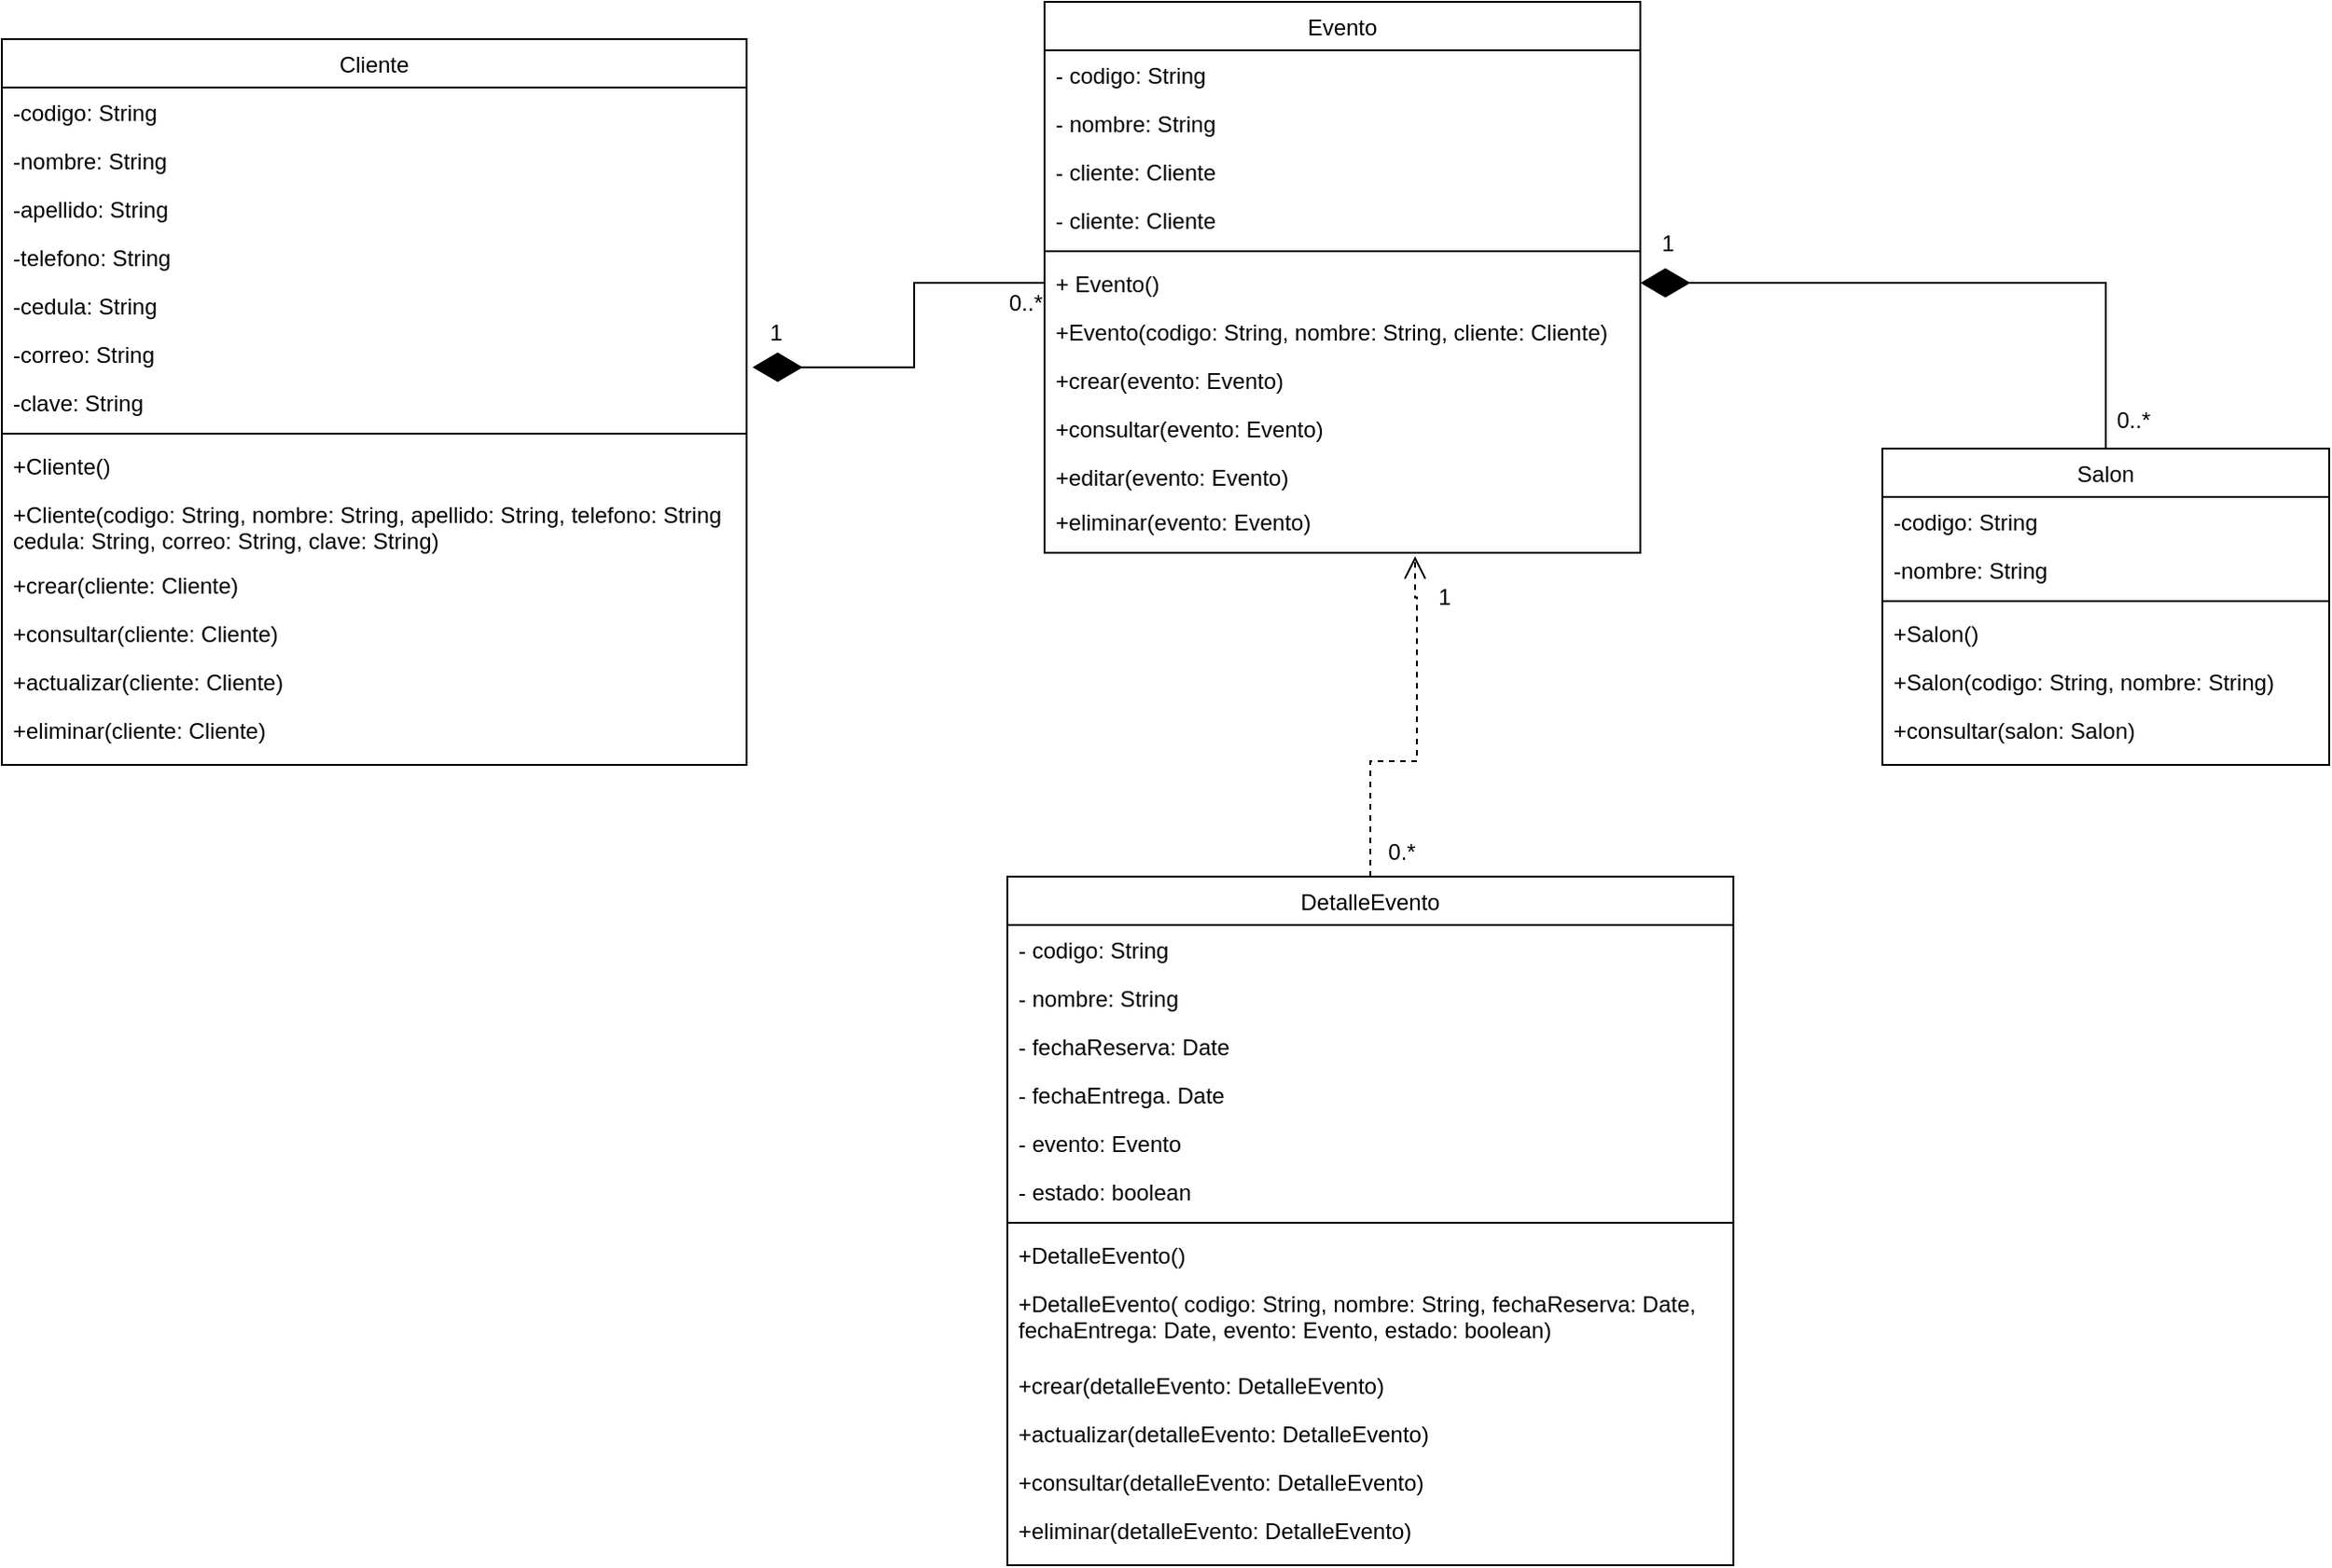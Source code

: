<mxfile version="20.5.3" type="device"><diagram id="C5RBs43oDa-KdzZeNtuy" name="Page-1"><mxGraphModel dx="1550" dy="368" grid="1" gridSize="10" guides="1" tooltips="1" connect="1" arrows="1" fold="1" page="1" pageScale="1" pageWidth="827" pageHeight="1169" math="0" shadow="0"><root><mxCell id="WIyWlLk6GJQsqaUBKTNV-0"/><mxCell id="WIyWlLk6GJQsqaUBKTNV-1" parent="WIyWlLk6GJQsqaUBKTNV-0"/><mxCell id="zkfFHV4jXpPFQw0GAbJ--0" value="Cliente" style="swimlane;fontStyle=0;align=center;verticalAlign=top;childLayout=stackLayout;horizontal=1;startSize=26;horizontalStack=0;resizeParent=1;resizeLast=0;collapsible=1;marginBottom=0;rounded=0;shadow=0;strokeWidth=1;" parent="WIyWlLk6GJQsqaUBKTNV-1" vertex="1"><mxGeometry x="-390" y="80" width="400" height="390" as="geometry"><mxRectangle x="230" y="140" width="160" height="26" as="alternateBounds"/></mxGeometry></mxCell><mxCell id="zkfFHV4jXpPFQw0GAbJ--1" value="-codigo: String" style="text;align=left;verticalAlign=top;spacingLeft=4;spacingRight=4;overflow=hidden;rotatable=0;points=[[0,0.5],[1,0.5]];portConstraint=eastwest;" parent="zkfFHV4jXpPFQw0GAbJ--0" vertex="1"><mxGeometry y="26" width="400" height="26" as="geometry"/></mxCell><mxCell id="B0DsCBgrkxWUqZkvtKvi-7" value="-nombre: String" style="text;align=left;verticalAlign=top;spacingLeft=4;spacingRight=4;overflow=hidden;rotatable=0;points=[[0,0.5],[1,0.5]];portConstraint=eastwest;rounded=0;shadow=0;html=0;" vertex="1" parent="zkfFHV4jXpPFQw0GAbJ--0"><mxGeometry y="52" width="400" height="26" as="geometry"/></mxCell><mxCell id="B0DsCBgrkxWUqZkvtKvi-8" value="-apellido: String" style="text;align=left;verticalAlign=top;spacingLeft=4;spacingRight=4;overflow=hidden;rotatable=0;points=[[0,0.5],[1,0.5]];portConstraint=eastwest;rounded=0;shadow=0;html=0;" vertex="1" parent="zkfFHV4jXpPFQw0GAbJ--0"><mxGeometry y="78" width="400" height="26" as="geometry"/></mxCell><mxCell id="zkfFHV4jXpPFQw0GAbJ--2" value="-telefono: String" style="text;align=left;verticalAlign=top;spacingLeft=4;spacingRight=4;overflow=hidden;rotatable=0;points=[[0,0.5],[1,0.5]];portConstraint=eastwest;rounded=0;shadow=0;html=0;" parent="zkfFHV4jXpPFQw0GAbJ--0" vertex="1"><mxGeometry y="104" width="400" height="26" as="geometry"/></mxCell><mxCell id="B0DsCBgrkxWUqZkvtKvi-13" value="-cedula: String" style="text;align=left;verticalAlign=top;spacingLeft=4;spacingRight=4;overflow=hidden;rotatable=0;points=[[0,0.5],[1,0.5]];portConstraint=eastwest;rounded=0;shadow=0;html=0;" vertex="1" parent="zkfFHV4jXpPFQw0GAbJ--0"><mxGeometry y="130" width="400" height="26" as="geometry"/></mxCell><mxCell id="zkfFHV4jXpPFQw0GAbJ--3" value="-correo: String" style="text;align=left;verticalAlign=top;spacingLeft=4;spacingRight=4;overflow=hidden;rotatable=0;points=[[0,0.5],[1,0.5]];portConstraint=eastwest;rounded=0;shadow=0;html=0;" parent="zkfFHV4jXpPFQw0GAbJ--0" vertex="1"><mxGeometry y="156" width="400" height="26" as="geometry"/></mxCell><mxCell id="B0DsCBgrkxWUqZkvtKvi-6" value="-clave: String" style="text;align=left;verticalAlign=top;spacingLeft=4;spacingRight=4;overflow=hidden;rotatable=0;points=[[0,0.5],[1,0.5]];portConstraint=eastwest;rounded=0;shadow=0;html=0;" vertex="1" parent="zkfFHV4jXpPFQw0GAbJ--0"><mxGeometry y="182" width="400" height="26" as="geometry"/></mxCell><mxCell id="zkfFHV4jXpPFQw0GAbJ--4" value="" style="line;html=1;strokeWidth=1;align=left;verticalAlign=middle;spacingTop=-1;spacingLeft=3;spacingRight=3;rotatable=0;labelPosition=right;points=[];portConstraint=eastwest;" parent="zkfFHV4jXpPFQw0GAbJ--0" vertex="1"><mxGeometry y="208" width="400" height="8" as="geometry"/></mxCell><mxCell id="zkfFHV4jXpPFQw0GAbJ--5" value="+Cliente()" style="text;align=left;verticalAlign=top;spacingLeft=4;spacingRight=4;overflow=hidden;rotatable=0;points=[[0,0.5],[1,0.5]];portConstraint=eastwest;" parent="zkfFHV4jXpPFQw0GAbJ--0" vertex="1"><mxGeometry y="216" width="400" height="26" as="geometry"/></mxCell><mxCell id="B0DsCBgrkxWUqZkvtKvi-9" value="+Cliente(codigo: String, nombre: String, apellido: String, telefono: String&#10;cedula: String, correo: String, clave: String)" style="text;align=left;verticalAlign=top;spacingLeft=4;spacingRight=4;overflow=hidden;rotatable=0;points=[[0,0.5],[1,0.5]];portConstraint=eastwest;" vertex="1" parent="zkfFHV4jXpPFQw0GAbJ--0"><mxGeometry y="242" width="400" height="38" as="geometry"/></mxCell><mxCell id="B0DsCBgrkxWUqZkvtKvi-11" value="+crear(cliente: Cliente)" style="text;align=left;verticalAlign=top;spacingLeft=4;spacingRight=4;overflow=hidden;rotatable=0;points=[[0,0.5],[1,0.5]];portConstraint=eastwest;" vertex="1" parent="zkfFHV4jXpPFQw0GAbJ--0"><mxGeometry y="280" width="400" height="26" as="geometry"/></mxCell><mxCell id="B0DsCBgrkxWUqZkvtKvi-12" value="+consultar(cliente: Cliente)" style="text;align=left;verticalAlign=top;spacingLeft=4;spacingRight=4;overflow=hidden;rotatable=0;points=[[0,0.5],[1,0.5]];portConstraint=eastwest;" vertex="1" parent="zkfFHV4jXpPFQw0GAbJ--0"><mxGeometry y="306" width="400" height="26" as="geometry"/></mxCell><mxCell id="B0DsCBgrkxWUqZkvtKvi-25" value="+actualizar(cliente: Cliente)" style="text;align=left;verticalAlign=top;spacingLeft=4;spacingRight=4;overflow=hidden;rotatable=0;points=[[0,0.5],[1,0.5]];portConstraint=eastwest;" vertex="1" parent="zkfFHV4jXpPFQw0GAbJ--0"><mxGeometry y="332" width="400" height="26" as="geometry"/></mxCell><mxCell id="B0DsCBgrkxWUqZkvtKvi-26" value="+eliminar(cliente: Cliente)" style="text;align=left;verticalAlign=top;spacingLeft=4;spacingRight=4;overflow=hidden;rotatable=0;points=[[0,0.5],[1,0.5]];portConstraint=eastwest;" vertex="1" parent="zkfFHV4jXpPFQw0GAbJ--0"><mxGeometry y="358" width="400" height="26" as="geometry"/></mxCell><mxCell id="zkfFHV4jXpPFQw0GAbJ--17" value="Evento" style="swimlane;fontStyle=0;align=center;verticalAlign=top;childLayout=stackLayout;horizontal=1;startSize=26;horizontalStack=0;resizeParent=1;resizeLast=0;collapsible=1;marginBottom=0;rounded=0;shadow=0;strokeWidth=1;" parent="WIyWlLk6GJQsqaUBKTNV-1" vertex="1"><mxGeometry x="170" y="60" width="320" height="296" as="geometry"><mxRectangle x="550" y="140" width="160" height="26" as="alternateBounds"/></mxGeometry></mxCell><mxCell id="zkfFHV4jXpPFQw0GAbJ--18" value="- codigo: String" style="text;align=left;verticalAlign=top;spacingLeft=4;spacingRight=4;overflow=hidden;rotatable=0;points=[[0,0.5],[1,0.5]];portConstraint=eastwest;" parent="zkfFHV4jXpPFQw0GAbJ--17" vertex="1"><mxGeometry y="26" width="320" height="26" as="geometry"/></mxCell><mxCell id="zkfFHV4jXpPFQw0GAbJ--19" value="- nombre: String" style="text;align=left;verticalAlign=top;spacingLeft=4;spacingRight=4;overflow=hidden;rotatable=0;points=[[0,0.5],[1,0.5]];portConstraint=eastwest;rounded=0;shadow=0;html=0;" parent="zkfFHV4jXpPFQw0GAbJ--17" vertex="1"><mxGeometry y="52" width="320" height="26" as="geometry"/></mxCell><mxCell id="B0DsCBgrkxWUqZkvtKvi-37" value="- cliente: Cliente" style="text;align=left;verticalAlign=top;spacingLeft=4;spacingRight=4;overflow=hidden;rotatable=0;points=[[0,0.5],[1,0.5]];portConstraint=eastwest;rounded=0;shadow=0;html=0;" vertex="1" parent="zkfFHV4jXpPFQw0GAbJ--17"><mxGeometry y="78" width="320" height="26" as="geometry"/></mxCell><mxCell id="zkfFHV4jXpPFQw0GAbJ--20" value="- cliente: Cliente" style="text;align=left;verticalAlign=top;spacingLeft=4;spacingRight=4;overflow=hidden;rotatable=0;points=[[0,0.5],[1,0.5]];portConstraint=eastwest;rounded=0;shadow=0;html=0;" parent="zkfFHV4jXpPFQw0GAbJ--17" vertex="1"><mxGeometry y="104" width="320" height="26" as="geometry"/></mxCell><mxCell id="zkfFHV4jXpPFQw0GAbJ--23" value="" style="line;html=1;strokeWidth=1;align=left;verticalAlign=middle;spacingTop=-1;spacingLeft=3;spacingRight=3;rotatable=0;labelPosition=right;points=[];portConstraint=eastwest;" parent="zkfFHV4jXpPFQw0GAbJ--17" vertex="1"><mxGeometry y="130" width="320" height="8" as="geometry"/></mxCell><mxCell id="zkfFHV4jXpPFQw0GAbJ--24" value="+ Evento()" style="text;align=left;verticalAlign=top;spacingLeft=4;spacingRight=4;overflow=hidden;rotatable=0;points=[[0,0.5],[1,0.5]];portConstraint=eastwest;" parent="zkfFHV4jXpPFQw0GAbJ--17" vertex="1"><mxGeometry y="138" width="320" height="26" as="geometry"/></mxCell><mxCell id="zkfFHV4jXpPFQw0GAbJ--25" value="+Evento(codigo: String, nombre: String, cliente: Cliente)" style="text;align=left;verticalAlign=top;spacingLeft=4;spacingRight=4;overflow=hidden;rotatable=0;points=[[0,0.5],[1,0.5]];portConstraint=eastwest;" parent="zkfFHV4jXpPFQw0GAbJ--17" vertex="1"><mxGeometry y="164" width="320" height="26" as="geometry"/></mxCell><mxCell id="B0DsCBgrkxWUqZkvtKvi-27" value="+crear(evento: Evento)" style="text;align=left;verticalAlign=top;spacingLeft=4;spacingRight=4;overflow=hidden;rotatable=0;points=[[0,0.5],[1,0.5]];portConstraint=eastwest;" vertex="1" parent="zkfFHV4jXpPFQw0GAbJ--17"><mxGeometry y="190" width="320" height="26" as="geometry"/></mxCell><mxCell id="B0DsCBgrkxWUqZkvtKvi-28" value="+consultar(evento: Evento)" style="text;align=left;verticalAlign=top;spacingLeft=4;spacingRight=4;overflow=hidden;rotatable=0;points=[[0,0.5],[1,0.5]];portConstraint=eastwest;" vertex="1" parent="zkfFHV4jXpPFQw0GAbJ--17"><mxGeometry y="216" width="320" height="26" as="geometry"/></mxCell><mxCell id="B0DsCBgrkxWUqZkvtKvi-29" value="+editar(evento: Evento)" style="text;align=left;verticalAlign=top;spacingLeft=4;spacingRight=4;overflow=hidden;rotatable=0;points=[[0,0.5],[1,0.5]];portConstraint=eastwest;" vertex="1" parent="zkfFHV4jXpPFQw0GAbJ--17"><mxGeometry y="242" width="320" height="24" as="geometry"/></mxCell><mxCell id="B0DsCBgrkxWUqZkvtKvi-30" value="+eliminar(evento: Evento)" style="text;align=left;verticalAlign=top;spacingLeft=4;spacingRight=4;overflow=hidden;rotatable=0;points=[[0,0.5],[1,0.5]];portConstraint=eastwest;" vertex="1" parent="zkfFHV4jXpPFQw0GAbJ--17"><mxGeometry y="266" width="320" height="30" as="geometry"/></mxCell><mxCell id="B0DsCBgrkxWUqZkvtKvi-39" style="edgeStyle=orthogonalEdgeStyle;rounded=0;orthogonalLoop=1;jettySize=auto;html=1;entryX=1;entryY=0.5;entryDx=0;entryDy=0;strokeWidth=1;startArrow=none;startFill=0;endArrow=diamondThin;endFill=1;endSize=24;" edge="1" parent="WIyWlLk6GJQsqaUBKTNV-1" source="B0DsCBgrkxWUqZkvtKvi-0" target="zkfFHV4jXpPFQw0GAbJ--24"><mxGeometry relative="1" as="geometry"/></mxCell><mxCell id="B0DsCBgrkxWUqZkvtKvi-0" value="Salon&#10;" style="swimlane;fontStyle=0;align=center;verticalAlign=top;childLayout=stackLayout;horizontal=1;startSize=26;horizontalStack=0;resizeParent=1;resizeLast=0;collapsible=1;marginBottom=0;rounded=0;shadow=0;strokeWidth=1;" vertex="1" parent="WIyWlLk6GJQsqaUBKTNV-1"><mxGeometry x="620" y="300" width="240" height="170" as="geometry"><mxRectangle x="230" y="140" width="160" height="26" as="alternateBounds"/></mxGeometry></mxCell><mxCell id="B0DsCBgrkxWUqZkvtKvi-1" value="-codigo: String" style="text;align=left;verticalAlign=top;spacingLeft=4;spacingRight=4;overflow=hidden;rotatable=0;points=[[0,0.5],[1,0.5]];portConstraint=eastwest;" vertex="1" parent="B0DsCBgrkxWUqZkvtKvi-0"><mxGeometry y="26" width="240" height="26" as="geometry"/></mxCell><mxCell id="B0DsCBgrkxWUqZkvtKvi-2" value="-nombre: String" style="text;align=left;verticalAlign=top;spacingLeft=4;spacingRight=4;overflow=hidden;rotatable=0;points=[[0,0.5],[1,0.5]];portConstraint=eastwest;rounded=0;shadow=0;html=0;" vertex="1" parent="B0DsCBgrkxWUqZkvtKvi-0"><mxGeometry y="52" width="240" height="26" as="geometry"/></mxCell><mxCell id="B0DsCBgrkxWUqZkvtKvi-4" value="" style="line;html=1;strokeWidth=1;align=left;verticalAlign=middle;spacingTop=-1;spacingLeft=3;spacingRight=3;rotatable=0;labelPosition=right;points=[];portConstraint=eastwest;" vertex="1" parent="B0DsCBgrkxWUqZkvtKvi-0"><mxGeometry y="78" width="240" height="8" as="geometry"/></mxCell><mxCell id="B0DsCBgrkxWUqZkvtKvi-5" value="+Salon()" style="text;align=left;verticalAlign=top;spacingLeft=4;spacingRight=4;overflow=hidden;rotatable=0;points=[[0,0.5],[1,0.5]];portConstraint=eastwest;" vertex="1" parent="B0DsCBgrkxWUqZkvtKvi-0"><mxGeometry y="86" width="240" height="26" as="geometry"/></mxCell><mxCell id="B0DsCBgrkxWUqZkvtKvi-14" value="+Salon(codigo: String, nombre: String)" style="text;align=left;verticalAlign=top;spacingLeft=4;spacingRight=4;overflow=hidden;rotatable=0;points=[[0,0.5],[1,0.5]];portConstraint=eastwest;" vertex="1" parent="B0DsCBgrkxWUqZkvtKvi-0"><mxGeometry y="112" width="240" height="26" as="geometry"/></mxCell><mxCell id="B0DsCBgrkxWUqZkvtKvi-15" value="+consultar(salon: Salon)" style="text;align=left;verticalAlign=top;spacingLeft=4;spacingRight=4;overflow=hidden;rotatable=0;points=[[0,0.5],[1,0.5]];portConstraint=eastwest;" vertex="1" parent="B0DsCBgrkxWUqZkvtKvi-0"><mxGeometry y="138" width="240" height="26" as="geometry"/></mxCell><mxCell id="B0DsCBgrkxWUqZkvtKvi-44" style="edgeStyle=orthogonalEdgeStyle;rounded=0;orthogonalLoop=1;jettySize=auto;html=1;entryX=0.622;entryY=1.061;entryDx=0;entryDy=0;entryPerimeter=0;strokeWidth=1;startArrow=none;startFill=0;endArrow=open;endFill=0;endSize=10;dashed=1;" edge="1" parent="WIyWlLk6GJQsqaUBKTNV-1" source="B0DsCBgrkxWUqZkvtKvi-16" target="B0DsCBgrkxWUqZkvtKvi-30"><mxGeometry relative="1" as="geometry"><Array as="points"><mxPoint x="345" y="468"/><mxPoint x="370" y="468"/><mxPoint x="370" y="380"/><mxPoint x="369" y="380"/></Array></mxGeometry></mxCell><mxCell id="B0DsCBgrkxWUqZkvtKvi-16" value="DetalleEvento" style="swimlane;fontStyle=0;align=center;verticalAlign=top;childLayout=stackLayout;horizontal=1;startSize=26;horizontalStack=0;resizeParent=1;resizeLast=0;collapsible=1;marginBottom=0;rounded=0;shadow=0;strokeWidth=1;" vertex="1" parent="WIyWlLk6GJQsqaUBKTNV-1"><mxGeometry x="150" y="530" width="390" height="370" as="geometry"><mxRectangle x="550" y="140" width="160" height="26" as="alternateBounds"/></mxGeometry></mxCell><mxCell id="B0DsCBgrkxWUqZkvtKvi-17" value="- codigo: String" style="text;align=left;verticalAlign=top;spacingLeft=4;spacingRight=4;overflow=hidden;rotatable=0;points=[[0,0.5],[1,0.5]];portConstraint=eastwest;" vertex="1" parent="B0DsCBgrkxWUqZkvtKvi-16"><mxGeometry y="26" width="390" height="26" as="geometry"/></mxCell><mxCell id="B0DsCBgrkxWUqZkvtKvi-18" value="- nombre: String" style="text;align=left;verticalAlign=top;spacingLeft=4;spacingRight=4;overflow=hidden;rotatable=0;points=[[0,0.5],[1,0.5]];portConstraint=eastwest;rounded=0;shadow=0;html=0;" vertex="1" parent="B0DsCBgrkxWUqZkvtKvi-16"><mxGeometry y="52" width="390" height="26" as="geometry"/></mxCell><mxCell id="B0DsCBgrkxWUqZkvtKvi-19" value="- fechaReserva: Date" style="text;align=left;verticalAlign=top;spacingLeft=4;spacingRight=4;overflow=hidden;rotatable=0;points=[[0,0.5],[1,0.5]];portConstraint=eastwest;rounded=0;shadow=0;html=0;" vertex="1" parent="B0DsCBgrkxWUqZkvtKvi-16"><mxGeometry y="78" width="390" height="26" as="geometry"/></mxCell><mxCell id="B0DsCBgrkxWUqZkvtKvi-20" value="- fechaEntrega. Date" style="text;align=left;verticalAlign=top;spacingLeft=4;spacingRight=4;overflow=hidden;rotatable=0;points=[[0,0.5],[1,0.5]];portConstraint=eastwest;rounded=0;shadow=0;html=0;" vertex="1" parent="B0DsCBgrkxWUqZkvtKvi-16"><mxGeometry y="104" width="390" height="26" as="geometry"/></mxCell><mxCell id="B0DsCBgrkxWUqZkvtKvi-21" value="- evento: Evento" style="text;align=left;verticalAlign=top;spacingLeft=4;spacingRight=4;overflow=hidden;rotatable=0;points=[[0,0.5],[1,0.5]];portConstraint=eastwest;rounded=0;shadow=0;html=0;" vertex="1" parent="B0DsCBgrkxWUqZkvtKvi-16"><mxGeometry y="130" width="390" height="26" as="geometry"/></mxCell><mxCell id="B0DsCBgrkxWUqZkvtKvi-32" value="- estado: boolean" style="text;align=left;verticalAlign=top;spacingLeft=4;spacingRight=4;overflow=hidden;rotatable=0;points=[[0,0.5],[1,0.5]];portConstraint=eastwest;rounded=0;shadow=0;html=0;" vertex="1" parent="B0DsCBgrkxWUqZkvtKvi-16"><mxGeometry y="156" width="390" height="26" as="geometry"/></mxCell><mxCell id="B0DsCBgrkxWUqZkvtKvi-22" value="" style="line;html=1;strokeWidth=1;align=left;verticalAlign=middle;spacingTop=-1;spacingLeft=3;spacingRight=3;rotatable=0;labelPosition=right;points=[];portConstraint=eastwest;" vertex="1" parent="B0DsCBgrkxWUqZkvtKvi-16"><mxGeometry y="182" width="390" height="8" as="geometry"/></mxCell><mxCell id="B0DsCBgrkxWUqZkvtKvi-23" value="+DetalleEvento()" style="text;align=left;verticalAlign=top;spacingLeft=4;spacingRight=4;overflow=hidden;rotatable=0;points=[[0,0.5],[1,0.5]];portConstraint=eastwest;" vertex="1" parent="B0DsCBgrkxWUqZkvtKvi-16"><mxGeometry y="190" width="390" height="26" as="geometry"/></mxCell><mxCell id="B0DsCBgrkxWUqZkvtKvi-24" value="+DetalleEvento( codigo: String, nombre: String, fechaReserva: Date,&#10;fechaEntrega: Date, evento: Evento, estado: boolean)" style="text;align=left;verticalAlign=top;spacingLeft=4;spacingRight=4;overflow=hidden;rotatable=0;points=[[0,0.5],[1,0.5]];portConstraint=eastwest;" vertex="1" parent="B0DsCBgrkxWUqZkvtKvi-16"><mxGeometry y="216" width="390" height="44" as="geometry"/></mxCell><mxCell id="B0DsCBgrkxWUqZkvtKvi-33" value="+crear(detalleEvento: DetalleEvento)" style="text;align=left;verticalAlign=top;spacingLeft=4;spacingRight=4;overflow=hidden;rotatable=0;points=[[0,0.5],[1,0.5]];portConstraint=eastwest;" vertex="1" parent="B0DsCBgrkxWUqZkvtKvi-16"><mxGeometry y="260" width="390" height="26" as="geometry"/></mxCell><mxCell id="B0DsCBgrkxWUqZkvtKvi-34" value="+actualizar(detalleEvento: DetalleEvento)" style="text;align=left;verticalAlign=top;spacingLeft=4;spacingRight=4;overflow=hidden;rotatable=0;points=[[0,0.5],[1,0.5]];portConstraint=eastwest;" vertex="1" parent="B0DsCBgrkxWUqZkvtKvi-16"><mxGeometry y="286" width="390" height="26" as="geometry"/></mxCell><mxCell id="B0DsCBgrkxWUqZkvtKvi-35" value="+consultar(detalleEvento: DetalleEvento)" style="text;align=left;verticalAlign=top;spacingLeft=4;spacingRight=4;overflow=hidden;rotatable=0;points=[[0,0.5],[1,0.5]];portConstraint=eastwest;" vertex="1" parent="B0DsCBgrkxWUqZkvtKvi-16"><mxGeometry y="312" width="390" height="26" as="geometry"/></mxCell><mxCell id="B0DsCBgrkxWUqZkvtKvi-36" value="+eliminar(detalleEvento: DetalleEvento)" style="text;align=left;verticalAlign=top;spacingLeft=4;spacingRight=4;overflow=hidden;rotatable=0;points=[[0,0.5],[1,0.5]];portConstraint=eastwest;" vertex="1" parent="B0DsCBgrkxWUqZkvtKvi-16"><mxGeometry y="338" width="390" height="26" as="geometry"/></mxCell><mxCell id="B0DsCBgrkxWUqZkvtKvi-38" style="edgeStyle=orthogonalEdgeStyle;rounded=0;orthogonalLoop=1;jettySize=auto;html=1;entryX=1.008;entryY=-0.217;entryDx=0;entryDy=0;entryPerimeter=0;endArrow=diamondThin;endFill=1;strokeWidth=1;startArrow=none;startFill=0;endSize=24;" edge="1" parent="WIyWlLk6GJQsqaUBKTNV-1" source="zkfFHV4jXpPFQw0GAbJ--24" target="B0DsCBgrkxWUqZkvtKvi-6"><mxGeometry relative="1" as="geometry"/></mxCell><mxCell id="B0DsCBgrkxWUqZkvtKvi-40" value="0..*" style="text;html=1;strokeColor=none;fillColor=none;align=center;verticalAlign=middle;whiteSpace=wrap;rounded=0;" vertex="1" parent="WIyWlLk6GJQsqaUBKTNV-1"><mxGeometry x="740" y="270" width="30" height="30" as="geometry"/></mxCell><mxCell id="B0DsCBgrkxWUqZkvtKvi-41" value="1" style="text;html=1;strokeColor=none;fillColor=none;align=center;verticalAlign=middle;whiteSpace=wrap;rounded=0;" vertex="1" parent="WIyWlLk6GJQsqaUBKTNV-1"><mxGeometry x="495" y="180" width="20" height="20" as="geometry"/></mxCell><mxCell id="B0DsCBgrkxWUqZkvtKvi-42" value="1" style="text;html=1;strokeColor=none;fillColor=none;align=center;verticalAlign=middle;whiteSpace=wrap;rounded=0;" vertex="1" parent="WIyWlLk6GJQsqaUBKTNV-1"><mxGeometry x="16" y="228" width="20" height="20" as="geometry"/></mxCell><mxCell id="B0DsCBgrkxWUqZkvtKvi-43" value="0..*" style="text;html=1;strokeColor=none;fillColor=none;align=center;verticalAlign=middle;whiteSpace=wrap;rounded=0;" vertex="1" parent="WIyWlLk6GJQsqaUBKTNV-1"><mxGeometry x="150" y="212" width="20" height="20" as="geometry"/></mxCell><mxCell id="B0DsCBgrkxWUqZkvtKvi-45" value="0.*" style="text;html=1;strokeColor=none;fillColor=none;align=center;verticalAlign=middle;whiteSpace=wrap;rounded=0;" vertex="1" parent="WIyWlLk6GJQsqaUBKTNV-1"><mxGeometry x="347" y="507" width="30" height="20" as="geometry"/></mxCell><mxCell id="B0DsCBgrkxWUqZkvtKvi-46" value="1" style="text;html=1;strokeColor=none;fillColor=none;align=center;verticalAlign=middle;whiteSpace=wrap;rounded=0;" vertex="1" parent="WIyWlLk6GJQsqaUBKTNV-1"><mxGeometry x="370" y="370" width="30" height="20" as="geometry"/></mxCell></root></mxGraphModel></diagram></mxfile>